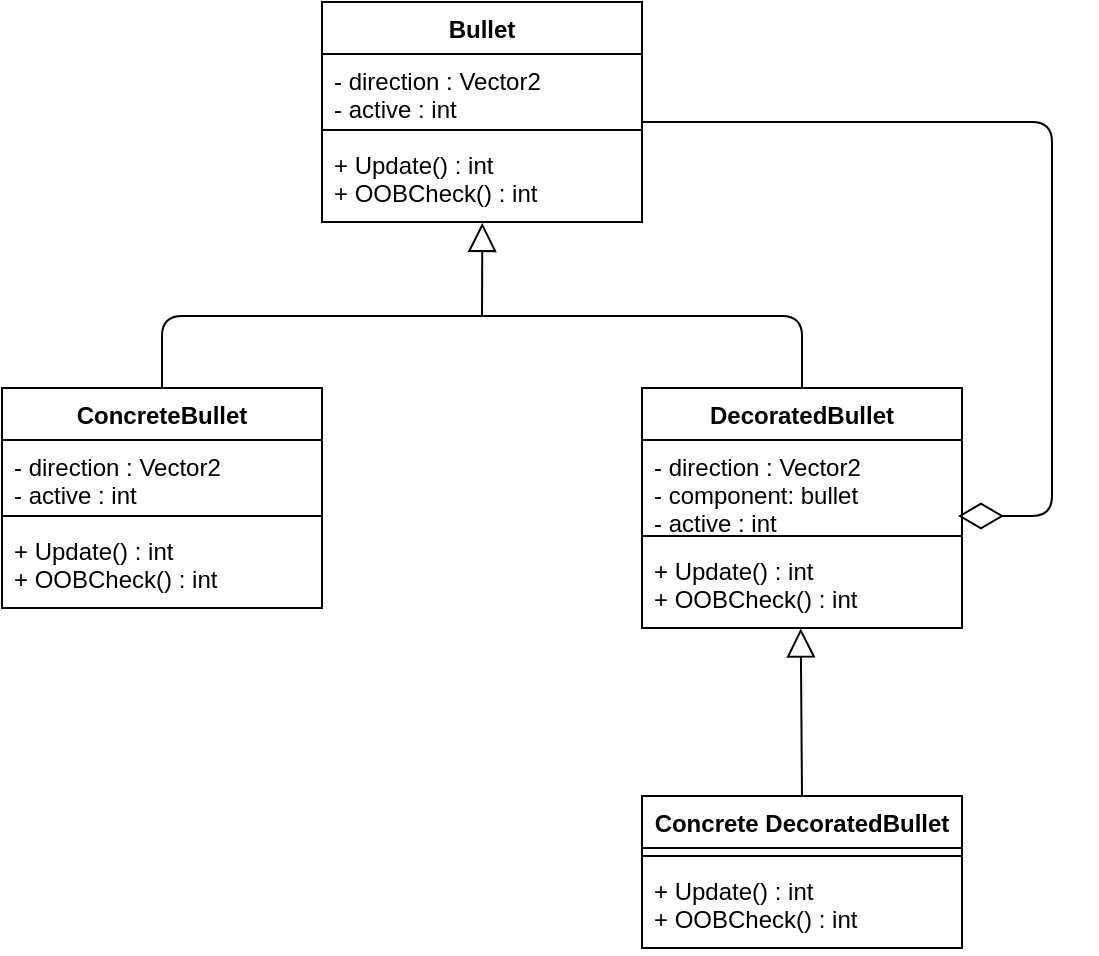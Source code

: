 <mxfile version="10.6.0" type="google"><diagram id="JznInj9EgFp18G1MdnLO" name="Page-1"><mxGraphModel dx="1010" dy="501" grid="1" gridSize="10" guides="1" tooltips="1" connect="1" arrows="1" fold="1" page="1" pageScale="1" pageWidth="850" pageHeight="1100" math="0" shadow="0"><root><mxCell id="0"/><mxCell id="1" parent="0"/><mxCell id="Xu3wufX8dT9UXNAZPXeA-1" value="Bullet" style="swimlane;fontStyle=1;align=center;verticalAlign=top;childLayout=stackLayout;horizontal=1;startSize=26;horizontalStack=0;resizeParent=1;resizeParentMax=0;resizeLast=0;collapsible=1;marginBottom=0;" vertex="1" parent="1"><mxGeometry x="345" y="43" width="160" height="110" as="geometry"/></mxCell><mxCell id="Xu3wufX8dT9UXNAZPXeA-2" value="- direction : Vector2&#10;- active : int&#10;&#10;" style="text;strokeColor=none;fillColor=none;align=left;verticalAlign=top;spacingLeft=4;spacingRight=4;overflow=hidden;rotatable=0;points=[[0,0.5],[1,0.5]];portConstraint=eastwest;" vertex="1" parent="Xu3wufX8dT9UXNAZPXeA-1"><mxGeometry y="26" width="160" height="34" as="geometry"/></mxCell><mxCell id="Xu3wufX8dT9UXNAZPXeA-3" value="" style="line;strokeWidth=1;fillColor=none;align=left;verticalAlign=middle;spacingTop=-1;spacingLeft=3;spacingRight=3;rotatable=0;labelPosition=right;points=[];portConstraint=eastwest;" vertex="1" parent="Xu3wufX8dT9UXNAZPXeA-1"><mxGeometry y="60" width="160" height="8" as="geometry"/></mxCell><mxCell id="Xu3wufX8dT9UXNAZPXeA-4" value="+ Update() : int&#10;+ OOBCheck() : int&#10;&#10;" style="text;strokeColor=none;fillColor=none;align=left;verticalAlign=top;spacingLeft=4;spacingRight=4;overflow=hidden;rotatable=0;points=[[0,0.5],[1,0.5]];portConstraint=eastwest;" vertex="1" parent="Xu3wufX8dT9UXNAZPXeA-1"><mxGeometry y="68" width="160" height="42" as="geometry"/></mxCell><mxCell id="Xu3wufX8dT9UXNAZPXeA-9" value="ConcreteBullet" style="swimlane;fontStyle=1;align=center;verticalAlign=top;childLayout=stackLayout;horizontal=1;startSize=26;horizontalStack=0;resizeParent=1;resizeParentMax=0;resizeLast=0;collapsible=1;marginBottom=0;" vertex="1" parent="1"><mxGeometry x="185" y="236" width="160" height="110" as="geometry"/></mxCell><mxCell id="Xu3wufX8dT9UXNAZPXeA-10" value="- direction : Vector2&#10;- active : int&#10;&#10;" style="text;strokeColor=none;fillColor=none;align=left;verticalAlign=top;spacingLeft=4;spacingRight=4;overflow=hidden;rotatable=0;points=[[0,0.5],[1,0.5]];portConstraint=eastwest;" vertex="1" parent="Xu3wufX8dT9UXNAZPXeA-9"><mxGeometry y="26" width="160" height="34" as="geometry"/></mxCell><mxCell id="Xu3wufX8dT9UXNAZPXeA-11" value="" style="line;strokeWidth=1;fillColor=none;align=left;verticalAlign=middle;spacingTop=-1;spacingLeft=3;spacingRight=3;rotatable=0;labelPosition=right;points=[];portConstraint=eastwest;" vertex="1" parent="Xu3wufX8dT9UXNAZPXeA-9"><mxGeometry y="60" width="160" height="8" as="geometry"/></mxCell><mxCell id="Xu3wufX8dT9UXNAZPXeA-12" value="+ Update() : int&#10;+ OOBCheck() : int&#10;&#10;" style="text;strokeColor=none;fillColor=none;align=left;verticalAlign=top;spacingLeft=4;spacingRight=4;overflow=hidden;rotatable=0;points=[[0,0.5],[1,0.5]];portConstraint=eastwest;" vertex="1" parent="Xu3wufX8dT9UXNAZPXeA-9"><mxGeometry y="68" width="160" height="42" as="geometry"/></mxCell><mxCell id="Xu3wufX8dT9UXNAZPXeA-13" value="" style="endArrow=none;html=1;exitX=0.5;exitY=0;exitDx=0;exitDy=0;entryX=0.5;entryY=0;entryDx=0;entryDy=0;" edge="1" parent="1" source="Xu3wufX8dT9UXNAZPXeA-9" target="Xu3wufX8dT9UXNAZPXeA-18"><mxGeometry width="50" height="50" relative="1" as="geometry"><mxPoint x="325" y="181" as="sourcePoint"/><mxPoint x="525" y="181" as="targetPoint"/><Array as="points"><mxPoint x="265" y="200"/><mxPoint x="585" y="200"/></Array></mxGeometry></mxCell><mxCell id="Xu3wufX8dT9UXNAZPXeA-18" value="DecoratedBullet" style="swimlane;fontStyle=1;align=center;verticalAlign=top;childLayout=stackLayout;horizontal=1;startSize=26;horizontalStack=0;resizeParent=1;resizeParentMax=0;resizeLast=0;collapsible=1;marginBottom=0;" vertex="1" parent="1"><mxGeometry x="505" y="236" width="160" height="120" as="geometry"/></mxCell><mxCell id="Xu3wufX8dT9UXNAZPXeA-19" value="- direction : Vector2&#10;- component: bullet&#10;- active : int&#10;&#10;" style="text;strokeColor=none;fillColor=none;align=left;verticalAlign=top;spacingLeft=4;spacingRight=4;overflow=hidden;rotatable=0;points=[[0,0.5],[1,0.5]];portConstraint=eastwest;" vertex="1" parent="Xu3wufX8dT9UXNAZPXeA-18"><mxGeometry y="26" width="160" height="44" as="geometry"/></mxCell><mxCell id="Xu3wufX8dT9UXNAZPXeA-20" value="" style="line;strokeWidth=1;fillColor=none;align=left;verticalAlign=middle;spacingTop=-1;spacingLeft=3;spacingRight=3;rotatable=0;labelPosition=right;points=[];portConstraint=eastwest;" vertex="1" parent="Xu3wufX8dT9UXNAZPXeA-18"><mxGeometry y="70" width="160" height="8" as="geometry"/></mxCell><mxCell id="Xu3wufX8dT9UXNAZPXeA-21" value="+ Update() : int&#10;+ OOBCheck() : int&#10;&#10;" style="text;strokeColor=none;fillColor=none;align=left;verticalAlign=top;spacingLeft=4;spacingRight=4;overflow=hidden;rotatable=0;points=[[0,0.5],[1,0.5]];portConstraint=eastwest;" vertex="1" parent="Xu3wufX8dT9UXNAZPXeA-18"><mxGeometry y="78" width="160" height="42" as="geometry"/></mxCell><mxCell id="Xu3wufX8dT9UXNAZPXeA-22" value="" style="endArrow=block;html=1;entryX=0.501;entryY=1.01;entryDx=0;entryDy=0;entryPerimeter=0;endFill=0;endSize=12;" edge="1" parent="1" target="Xu3wufX8dT9UXNAZPXeA-4"><mxGeometry width="50" height="50" relative="1" as="geometry"><mxPoint x="425" y="200" as="sourcePoint"/><mxPoint x="240" y="370" as="targetPoint"/></mxGeometry></mxCell><mxCell id="Xu3wufX8dT9UXNAZPXeA-23" value="" style="endArrow=none;html=1;entryX=1.001;entryY=1;entryDx=0;entryDy=0;entryPerimeter=0;startArrow=diamondThin;startFill=0;startSize=20;" edge="1" parent="1" target="Xu3wufX8dT9UXNAZPXeA-2"><mxGeometry width="50" height="50" relative="1" as="geometry"><mxPoint x="663" y="300" as="sourcePoint"/><mxPoint x="710" y="80" as="targetPoint"/><Array as="points"><mxPoint x="710" y="300"/><mxPoint x="710" y="103"/></Array></mxGeometry></mxCell><mxCell id="Xu3wufX8dT9UXNAZPXeA-24" value="Concrete DecoratedBullet" style="swimlane;fontStyle=1;align=center;verticalAlign=top;childLayout=stackLayout;horizontal=1;startSize=26;horizontalStack=0;resizeParent=1;resizeParentMax=0;resizeLast=0;collapsible=1;marginBottom=0;" vertex="1" parent="1"><mxGeometry x="505" y="440" width="160" height="76" as="geometry"/></mxCell><mxCell id="Xu3wufX8dT9UXNAZPXeA-26" value="" style="line;strokeWidth=1;fillColor=none;align=left;verticalAlign=middle;spacingTop=-1;spacingLeft=3;spacingRight=3;rotatable=0;labelPosition=right;points=[];portConstraint=eastwest;" vertex="1" parent="Xu3wufX8dT9UXNAZPXeA-24"><mxGeometry y="26" width="160" height="8" as="geometry"/></mxCell><mxCell id="Xu3wufX8dT9UXNAZPXeA-27" value="+ Update() : int&#10;+ OOBCheck() : int&#10;&#10;" style="text;strokeColor=none;fillColor=none;align=left;verticalAlign=top;spacingLeft=4;spacingRight=4;overflow=hidden;rotatable=0;points=[[0,0.5],[1,0.5]];portConstraint=eastwest;" vertex="1" parent="Xu3wufX8dT9UXNAZPXeA-24"><mxGeometry y="34" width="160" height="42" as="geometry"/></mxCell><mxCell id="Xu3wufX8dT9UXNAZPXeA-29" value="" style="endArrow=block;html=1;exitX=0.5;exitY=0;exitDx=0;exitDy=0;entryX=0.496;entryY=1.005;entryDx=0;entryDy=0;entryPerimeter=0;endFill=0;endSize=12;" edge="1" parent="1" source="Xu3wufX8dT9UXNAZPXeA-24" target="Xu3wufX8dT9UXNAZPXeA-21"><mxGeometry width="50" height="50" relative="1" as="geometry"><mxPoint x="190" y="620" as="sourcePoint"/><mxPoint x="240" y="570" as="targetPoint"/></mxGeometry></mxCell></root></mxGraphModel></diagram></mxfile>